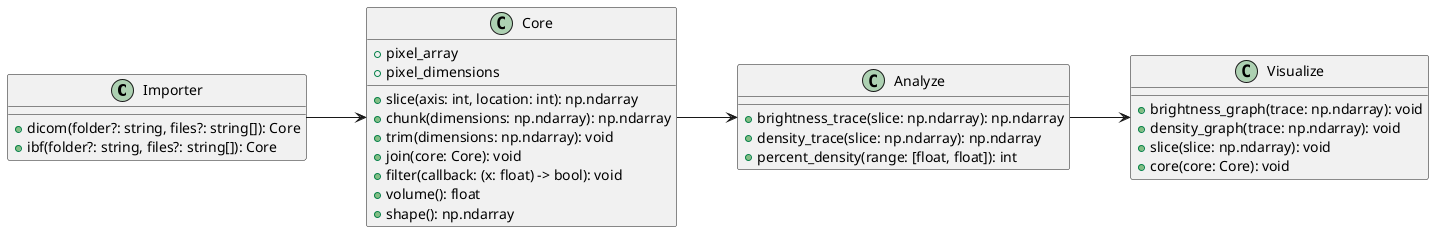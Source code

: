@startuml
left to right direction

class Importer {
 +dicom(folder?: string, files?: string[]): Core
 +ibf(folder?: string, files?: string[]): Core
}

class Core {
 +pixel_array
 +pixel_dimensions
 +slice(axis: int, location: int): np.ndarray
 +chunk(dimensions: np.ndarray): np.ndarray
 +trim(dimensions: np.ndarray): void
 +join(core: Core): void
 +filter(callback: (x: float) -> bool): void
 +volume(): float
 +shape(): np.ndarray
}

class Analyze {
 +brightness_trace(slice: np.ndarray): np.ndarray
 +density_trace(slice: np.ndarray): np.ndarray
 +percent_density(range: [float, float]): int 
}

class Visualize {
 +brightness_graph(trace: np.ndarray): void
 +density_graph(trace: np.ndarray): void
 +slice(slice: np.ndarray): void
 +core(core: Core): void
}

Importer --> Core
Core --> Analyze
Analyze --> Visualize
@enduml
